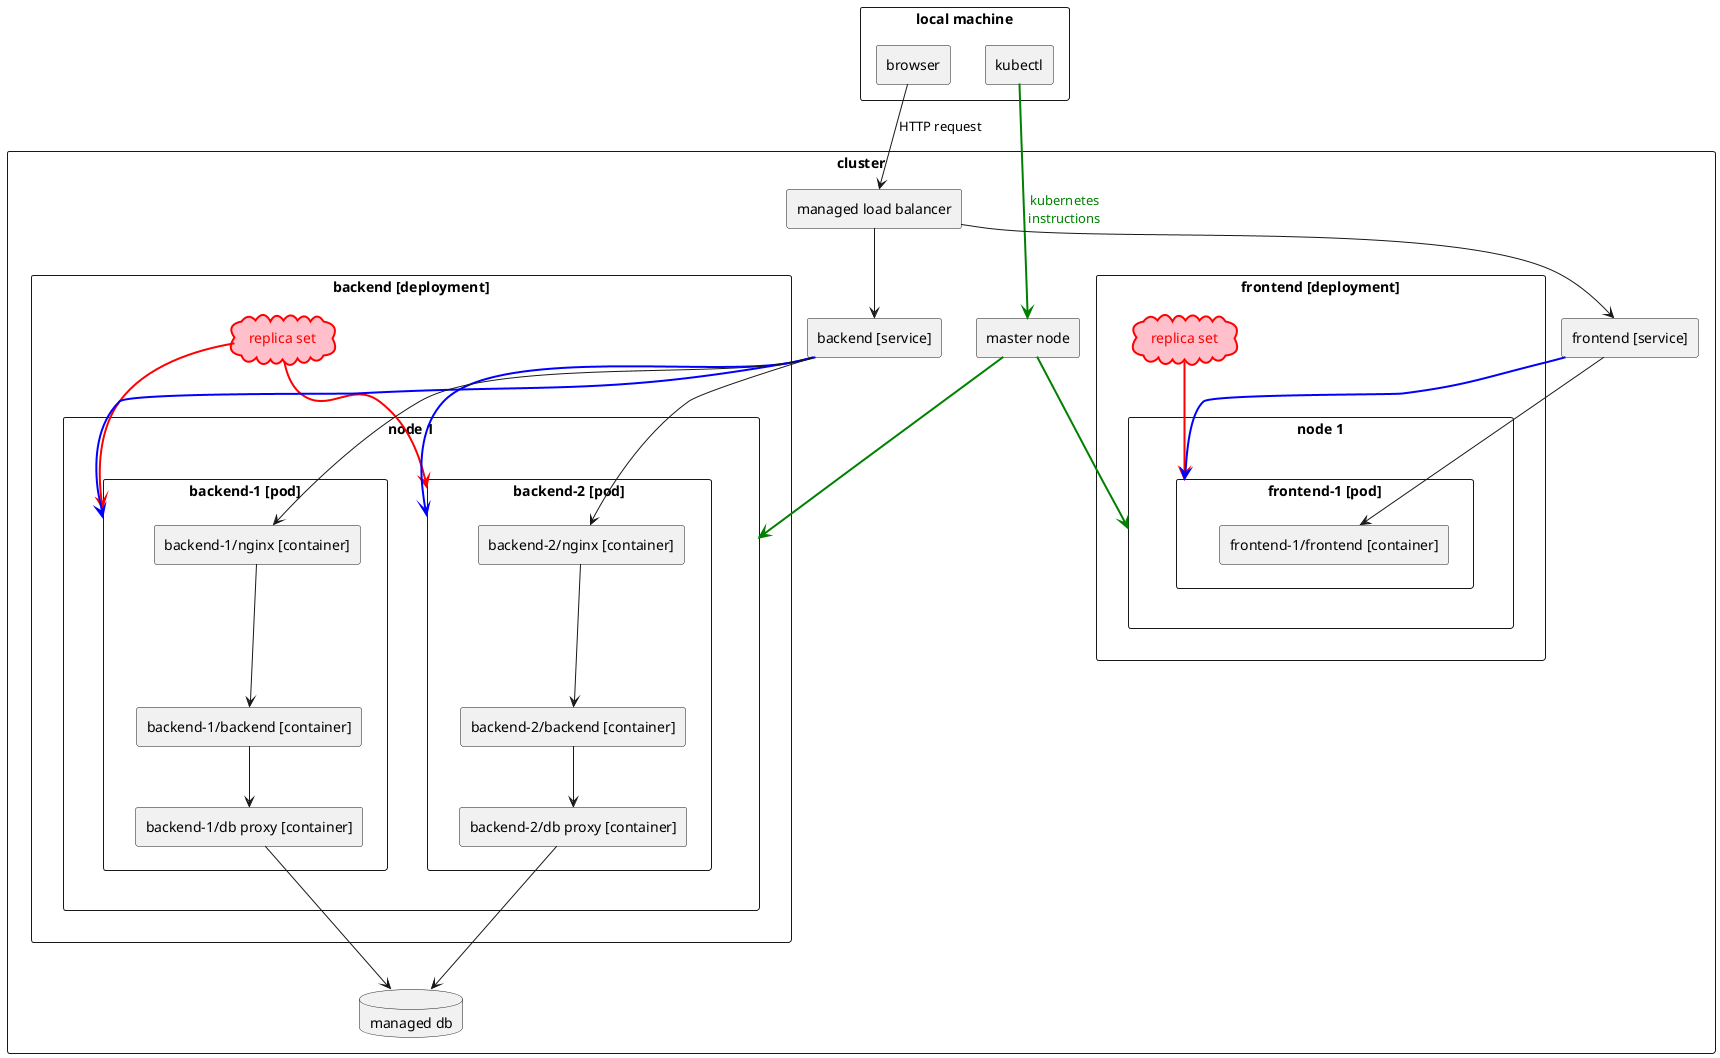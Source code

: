 @startuml kubernetes-diagram

rectangle "local machine" {
  rectangle kubectl
  rectangle browser
}

rectangle "cluster" {
  rectangle "managed load balancer" as lb
  database "managed db" as db
  rectangle "backend [service]" as s1
  rectangle "frontend [service]" as s2
  rectangle "backend [deployment]" as d1 {
    cloud rs1 #pink;line:red;line.bold;text:red [
      replica set
    ]
    rectangle "node 1" as n1 {
      rectangle "backend-1 [pod]" as p1 {
        rectangle "backend-1/backend [container]" as be1
        rectangle "backend-1/db proxy [container]" as dbp1
        rectangle "backend-1/nginx [container]" as nginx1
      }
      rectangle "backend-2 [pod]" as p2 {
        rectangle "backend-2/backend [container]" as be2
        rectangle "backend-2/db proxy [container]" as dbp2
        rectangle "backend-2/nginx [container]" as nginx2
      }
    }
  }
  rectangle "frontend [deployment]" as d2 {
    cloud rs2 #pink;line:red;line.bold;text:red [
      replica set
    ]
    rectangle "node 1" as n2 {
      rectangle "frontend-1 [pod]" as p3 {
        rectangle "frontend-1/frontend [container]" as fe1
      }
    }
  }
  rectangle "master node" as mn
}

rs1 --> p1 #line:red;line.bold;text:red
rs1 --> p2 #line:red;line.bold;text:red
rs2 --> p3 #line:red;line.bold;text:red

s1 --> p1 #line:blue;line.bold;text:red
s1 --> p2 #line:blue;line.bold;text:red
s2 --> p3 #line:blue;line.bold;text:red

kubectl --> mn #green;line.bold;text:green : " kubernetes\n instructions"
mn --> n1 #green;line.bold;text:green
mn --> n2 #green;line.bold;text:green

browser --> lb : HTTP request
lb --> s1
lb --> s2
s2 --> fe1
s1 --> nginx1
s1 --> nginx2
nginx1 --> be1
nginx2 --> be2
be1 --> dbp1
be2 --> dbp2
dbp1 --> db
dbp2 --> db

@enduml
